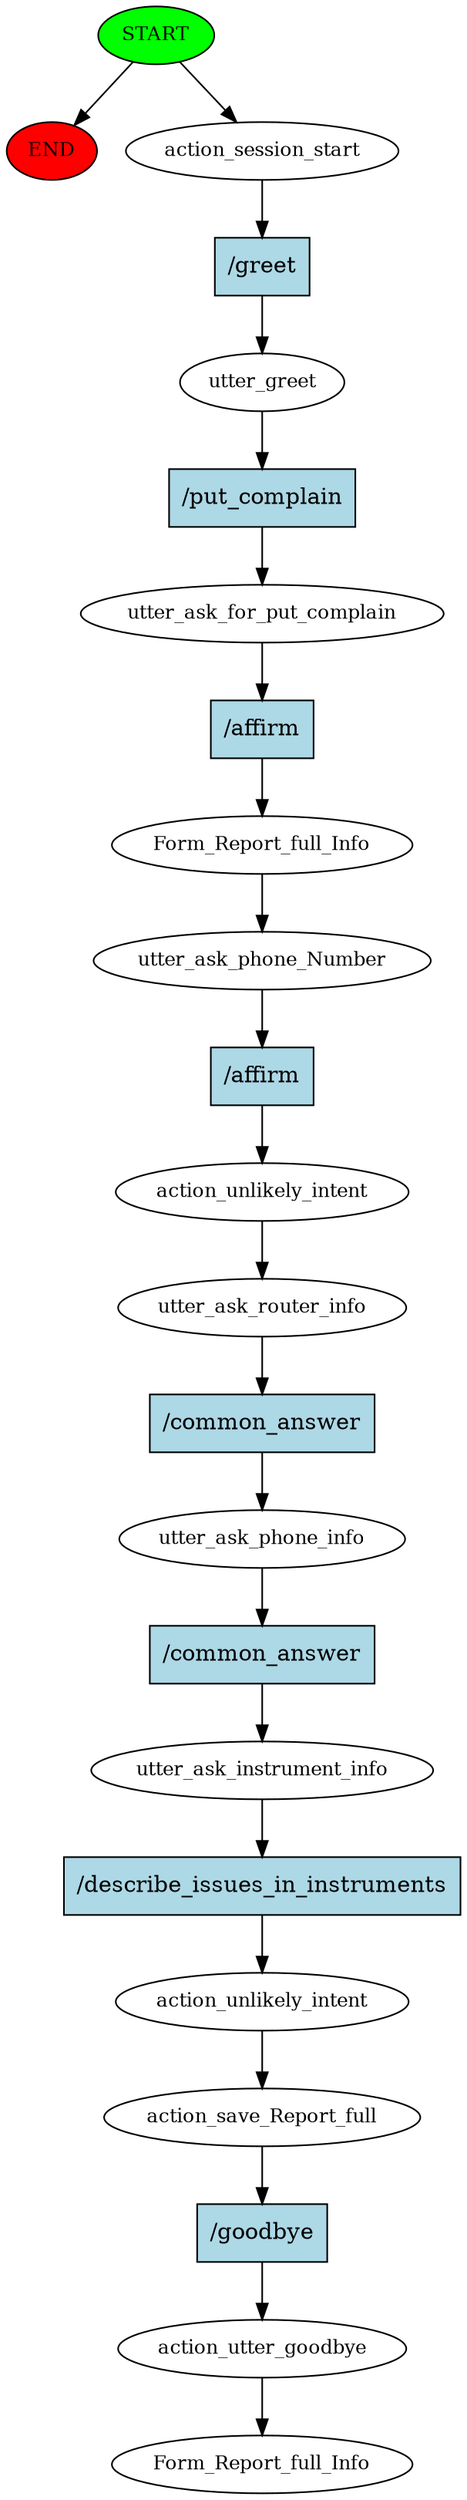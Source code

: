 digraph  {
0 [class="start active", fillcolor=green, fontsize=12, label=START, style=filled];
"-1" [class=end, fillcolor=red, fontsize=12, label=END, style=filled];
1 [class=active, fontsize=12, label=action_session_start];
2 [class=active, fontsize=12, label=utter_greet];
3 [class=active, fontsize=12, label=utter_ask_for_put_complain];
4 [class=active, fontsize=12, label=Form_Report_full_Info];
5 [class=active, fontsize=12, label=utter_ask_phone_Number];
6 [class=active, fontsize=12, label=action_unlikely_intent];
7 [class=active, fontsize=12, label=utter_ask_router_info];
8 [class=active, fontsize=12, label=utter_ask_phone_info];
9 [class=active, fontsize=12, label=utter_ask_instrument_info];
10 [class=active, fontsize=12, label=action_unlikely_intent];
11 [class=active, fontsize=12, label=action_save_Report_full];
12 [class=active, fontsize=12, label=action_utter_goodbye];
13 [class="dashed active", fontsize=12, label=Form_Report_full_Info];
14 [class="intent active", fillcolor=lightblue, label="/greet", shape=rect, style=filled];
15 [class="intent active", fillcolor=lightblue, label="/put_complain", shape=rect, style=filled];
16 [class="intent active", fillcolor=lightblue, label="/affirm", shape=rect, style=filled];
17 [class="intent active", fillcolor=lightblue, label="/affirm", shape=rect, style=filled];
18 [class="intent active", fillcolor=lightblue, label="/common_answer", shape=rect, style=filled];
19 [class="intent active", fillcolor=lightblue, label="/common_answer", shape=rect, style=filled];
20 [class="intent active", fillcolor=lightblue, label="/describe_issues_in_instruments", shape=rect, style=filled];
21 [class="intent active", fillcolor=lightblue, label="/goodbye", shape=rect, style=filled];
0 -> "-1"  [class="", key=NONE, label=""];
0 -> 1  [class=active, key=NONE, label=""];
1 -> 14  [class=active, key=0];
2 -> 15  [class=active, key=0];
3 -> 16  [class=active, key=0];
4 -> 5  [class=active, key=NONE, label=""];
5 -> 17  [class=active, key=0];
6 -> 7  [class=active, key=NONE, label=""];
7 -> 18  [class=active, key=0];
8 -> 19  [class=active, key=0];
9 -> 20  [class=active, key=0];
10 -> 11  [class=active, key=NONE, label=""];
11 -> 21  [class=active, key=0];
12 -> 13  [class=active, key=NONE, label=""];
14 -> 2  [class=active, key=0];
15 -> 3  [class=active, key=0];
16 -> 4  [class=active, key=0];
17 -> 6  [class=active, key=0];
18 -> 8  [class=active, key=0];
19 -> 9  [class=active, key=0];
20 -> 10  [class=active, key=0];
21 -> 12  [class=active, key=0];
}
